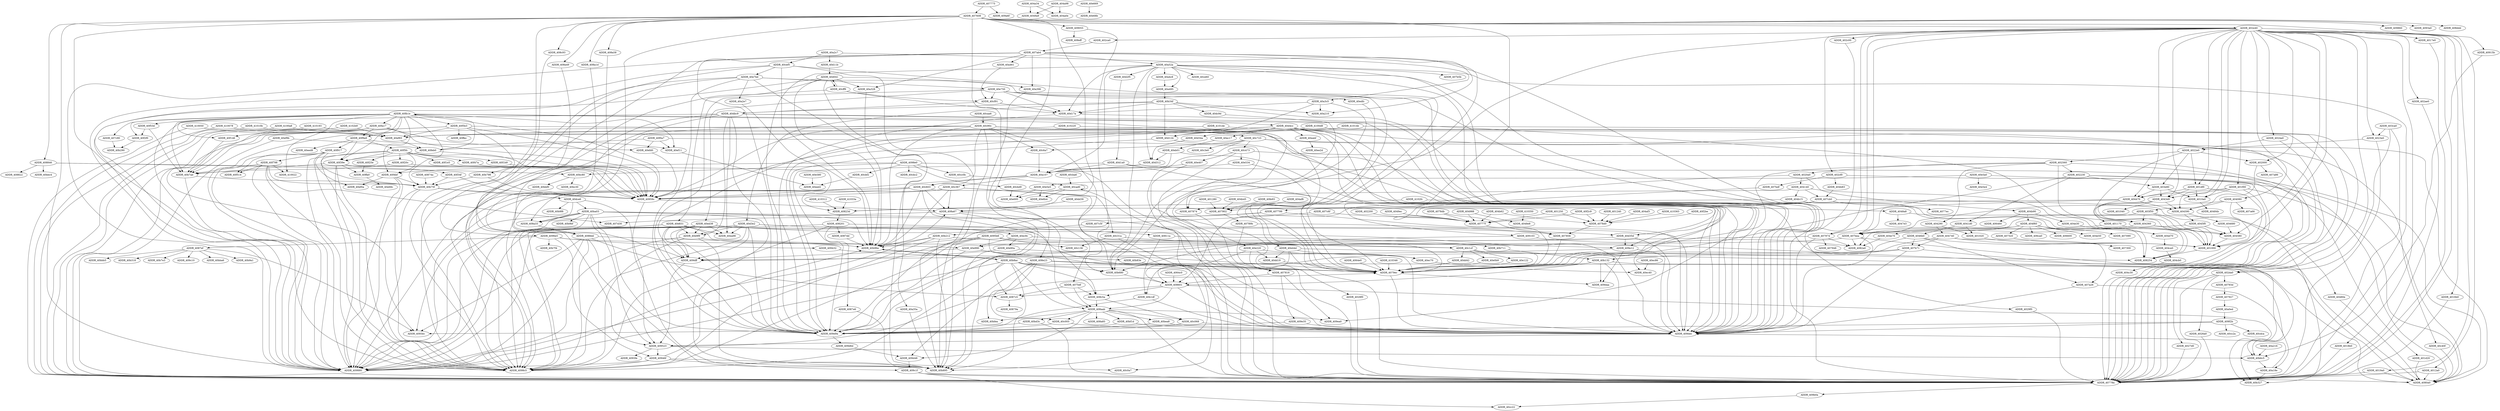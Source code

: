 DiGraph CallGraph{
ADDR_40f9a9->ADDR_40f39e
ADDR_40f9a9->ADDR_40f5fc
ADDR_40f9a9->ADDR_40ef11
ADDR_40f9a9->ADDR_40eed8
ADDR_40f9a9->ADDR_40f917
ADDR_40480e->ADDR_4080a0
ADDR_4012a0->ADDR_40778a
ADDR_4012a0->ADDR_4080a0
ADDR_40e122->ADDR_4079ec
ADDR_410346->ADDR_4079ec
ADDR_40b132->ADDR_409dec
ADDR_40b132->ADDR_4079ec
ADDR_40b132->ADDR_408601
ADDR_40b132->ADDR_409daa
ADDR_40b132->ADDR_40b327
ADDR_407608->ADDR_408c93
ADDR_407608->ADDR_4075df
ADDR_407608->ADDR_409055
ADDR_407608->ADDR_408a67
ADDR_407608->ADDR_409860
ADDR_407608->ADDR_408a1d
ADDR_407608->ADDR_40915b
ADDR_407608->ADDR_408a58
ADDR_407608->ADDR_408846
ADDR_407608->ADDR_402e40
ADDR_407608->ADDR_408a49
ADDR_407608->ADDR_408a33
ADDR_407608->ADDR_409880
ADDR_407608->ADDR_409103
ADDR_407608->ADDR_4098c5
ADDR_407608->ADDR_408e23
ADDR_407608->ADDR_4096e5
ADDR_407608->ADDR_4093a0
ADDR_407608->ADDR_408ddd
ADDR_40bea8->ADDR_409dec
ADDR_40bea8->ADDR_409d9a
ADDR_409dff->ADDR_409523
ADDR_40b1df->ADDR_409dec
ADDR_40b1df->ADDR_409d9a
ADDR_401000->ADDR_408254
ADDR_40e7bd->ADDR_4098c5
ADDR_40e7bd->ADDR_409dec
ADDR_40e7bd->ADDR_409d9a
ADDR_40e7bd->ADDR_409880
ADDR_40e7bd->ADDR_40a2e7
ADDR_40e7bd->ADDR_40a35a
ADDR_40e7bd->ADDR_40e750
ADDR_4048a8->ADDR_40480e
ADDR_4048a8->ADDR_4047e3
ADDR_408c5a->ADDR_40c068
ADDR_408c5a->ADDR_408aab
ADDR_40e9f9->ADDR_409880
ADDR_40e9f9->ADDR_4098c5
ADDR_40e9f9->ADDR_40b96e
ADDR_40e9f9->ADDR_40b895
ADDR_409e35->ADDR_409dec
ADDR_409e35->ADDR_409d9a
ADDR_40f1e5->ADDR_40959c
ADDR_4016b0->ADDR_40778a
ADDR_402000->ADDR_407a86
ADDR_402000->ADDR_403f50
ADDR_401240->ADDR_4078d0
ADDR_40e407->ADDR_40e220
ADDR_40e407->ADDR_40a107
ADDR_40ec17->ADDR_40eb01
ADDR_40ed38->ADDR_4098c5
ADDR_40ed38->ADDR_409dec
ADDR_40ed38->ADDR_409d9a
ADDR_40ed38->ADDR_409880
ADDR_40ed38->ADDR_40e9f9
ADDR_40ed38->ADDR_40ec9c
ADDR_40ed38->ADDR_40ea98
ADDR_40ed38->ADDR_409dff
ADDR_40f34f->ADDR_40959c
ADDR_40f34f->ADDR_40b75f
ADDR_40a328->ADDR_40b96e
ADDR_40b34f->ADDR_409dec
ADDR_40b34f->ADDR_40d124
ADDR_40b34f->ADDR_40dc9d
ADDR_40b34f->ADDR_40d3e2
ADDR_40b34f->ADDR_40a210
ADDR_40b34f->ADDR_40dbc9
ADDR_40b34f->ADDR_40d17a
ADDR_40fb1e->ADDR_40fa17
ADDR_40fb1e->ADDR_40f9a9
ADDR_40fb1e->ADDR_40f5b3
ADDR_40fb1e->ADDR_407874
ADDR_40fb1e->ADDR_407c90
ADDR_40fb1e->ADDR_40f4bf
ADDR_40fb1e->ADDR_40b7ab
ADDR_40fb1e->ADDR_40f39e
ADDR_40fb1e->ADDR_40959c
ADDR_40fb1e->ADDR_410022
ADDR_40fb1e->ADDR_40ef11
ADDR_40fb1e->ADDR_40f53d
ADDR_40fb1e->ADDR_40f2f0
ADDR_40fb1e->ADDR_40f146
ADDR_40fb1e->ADDR_40b75f
ADDR_40fb1e->ADDR_408254
ADDR_408c93->ADDR_409523
ADDR_41010b->ADDR_40778a
ADDR_41010b->ADDR_40ef65
ADDR_40a0ed->ADDR_409f2b
ADDR_40f25e->ADDR_40ffa0
ADDR_409d48->ADDR_409c1f
ADDR_4029f0->ADDR_40778a
ADDR_408a67->ADDR_408a33
ADDR_408a67->ADDR_408c5a
ADDR_408a67->ADDR_408aab
ADDR_4100a8->ADDR_40778a
ADDR_4100a8->ADDR_40ef65
ADDR_40f5b3->ADDR_40ef65
ADDR_40f5b3->ADDR_40b7ab
ADDR_40f5b3->ADDR_40778a
ADDR_40f5b3->ADDR_40959c
ADDR_40f5b3->ADDR_40ffec
ADDR_40f5b3->ADDR_40b798
ADDR_40f5b3->ADDR_408254
ADDR_4043d0->ADDR_401000
ADDR_4043d0->ADDR_401170
ADDR_4043d0->ADDR_401040
ADDR_4043d0->ADDR_404590
ADDR_40fa17->ADDR_40f9a9
ADDR_40fa17->ADDR_40b7ab
ADDR_40fa17->ADDR_40959c
ADDR_40fa17->ADDR_40efd0
ADDR_40fa17->ADDR_40f146
ADDR_40fa17->ADDR_4093ec
ADDR_401d20->ADDR_4080a0
ADDR_404cb0->ADDR_404c30
ADDR_408aab->ADDR_40bd3c
ADDR_408aab->ADDR_409d48
ADDR_408aab->ADDR_409ea0
ADDR_408aab->ADDR_408a85
ADDR_408aab->ADDR_40bf1d
ADDR_408aab->ADDR_40778a
ADDR_408aab->ADDR_40c068
ADDR_408aab->ADDR_40bfea
ADDR_408aab->ADDR_40bea8
ADDR_408aab->ADDR_40c005
ADDR_40f2f0->ADDR_40b290
ADDR_40feb0->ADDR_40f39e
ADDR_40feb0->ADDR_40959c
ADDR_40feb0->ADDR_40fb1e
ADDR_407ab4->ADDR_4098c5
ADDR_407ab4->ADDR_409dec
ADDR_407ab4->ADDR_40a328
ADDR_407ab4->ADDR_409d9a
ADDR_407ab4->ADDR_409880
ADDR_407ab4->ADDR_40a52a
ADDR_407ab4->ADDR_40a210
ADDR_407ab4->ADDR_40a461
ADDR_407ab4->ADDR_40a396
ADDR_407ab4->ADDR_40a3c5
ADDR_40d124->ADDR_409dec
ADDR_40d124->ADDR_409d9a
ADDR_404b45->ADDR_407902
ADDR_40caa6->ADDR_40c90c
ADDR_40793d->ADDR_407927
ADDR_410193->ADDR_40778a
ADDR_410193->ADDR_40ef65
ADDR_407b71->ADDR_4080a0
ADDR_407b71->ADDR_409dec
ADDR_407b71->ADDR_40b132
ADDR_407b71->ADDR_40b1df
ADDR_40a2e7->ADDR_40b96e
ADDR_40b75f->ADDR_409880
ADDR_40b75f->ADDR_40959c
ADDR_40b75f->ADDR_4098c5
ADDR_40b75f->ADDR_40dce6
ADDR_409523->ADDR_40946f
ADDR_409523->ADDR_4079ec
ADDR_409523->ADDR_4093fe
ADDR_409523->ADDR_40b6c5
ADDR_407c6f->ADDR_407c5f
ADDR_407c6f->ADDR_40777f
ADDR_40cc0b->ADDR_40cad0
ADDR_40a107->ADDR_40959c
ADDR_40a107->ADDR_40c367
ADDR_40a107->ADDR_40c603
ADDR_404d70->ADDR_404ce0
ADDR_409e12->ADDR_409dec
ADDR_409e12->ADDR_409dff
ADDR_409e12->ADDR_409daa
ADDR_40dbc9->ADDR_4098c5
ADDR_40dbc9->ADDR_409dec
ADDR_40dbc9->ADDR_409d9a
ADDR_40dbc9->ADDR_409880
ADDR_40dbc9->ADDR_40e9f9
ADDR_40dbc9->ADDR_40d4cc
ADDR_40dbc9->ADDR_40ea98
ADDR_40dbc9->ADDR_409dff
ADDR_407816->ADDR_409ea0
ADDR_407816->ADDR_408601
ADDR_407816->ADDR_409e35
ADDR_40fe93->ADDR_407902
ADDR_40d041->ADDR_4098c5
ADDR_40d041->ADDR_40cff9
ADDR_40d041->ADDR_40a328
ADDR_40d041->ADDR_40b895
ADDR_40d041->ADDR_409880
ADDR_40d041->ADDR_40a396
ADDR_40d041->ADDR_40b96e
ADDR_404e70->ADDR_4082a0
ADDR_40d34a->ADDR_40d312
ADDR_4102b9->ADDR_40778a
ADDR_4102b9->ADDR_40ef65
ADDR_40ba03->ADDR_4098c5
ADDR_40ba03->ADDR_409523
ADDR_40ba03->ADDR_409d9a
ADDR_40ba03->ADDR_40b895
ADDR_40ba03->ADDR_409880
ADDR_40ba03->ADDR_40b9bf
ADDR_40ba03->ADDR_408a33
ADDR_40ba03->ADDR_409dec
ADDR_40ba03->ADDR_40b96e
ADDR_40ba03->ADDR_4093ec
ADDR_407c5f->ADDR_40b212
ADDR_408a58->ADDR_4088dd
ADDR_407bea->ADDR_4080a0
ADDR_407bea->ADDR_409dec
ADDR_407bea->ADDR_409d9a
ADDR_407bea->ADDR_4082a0
ADDR_40a216->ADDR_40b6c5
ADDR_40959c->ADDR_409523
ADDR_40959c->ADDR_408a67
ADDR_404290->ADDR_401020
ADDR_404290->ADDR_404740
ADDR_40811a->ADDR_40b711
ADDR_40811a->ADDR_40b1df
ADDR_402230->ADDR_40778a
ADDR_402230->ADDR_4041d0
ADDR_402230->ADDR_4079ec
ADDR_402230->ADDR_401d20
ADDR_402230->ADDR_403e80
ADDR_404680->ADDR_404580
ADDR_401020->ADDR_401000
ADDR_40b7ab->ADDR_409880
ADDR_40b7ab->ADDR_40b75f
ADDR_41033a->ADDR_40823d
ADDR_40b96e->ADDR_40b8ac
ADDR_40b96e->ADDR_408a67
ADDR_4078db->ADDR_407856
ADDR_4078db->ADDR_40777f
ADDR_404af8->ADDR_407902
ADDR_4018b0->ADDR_40778a
ADDR_404ce0->ADDR_404cb0
ADDR_40e220->ADDR_40778a
ADDR_40e220->ADDR_40dd19
ADDR_40e220->ADDR_40ec70
ADDR_40e220->ADDR_408601
ADDR_40a2c7->ADDR_40cef5
ADDR_40a2c7->ADDR_4079ec
ADDR_40a2c7->ADDR_40d11b
ADDR_402ae0->ADDR_40778a
ADDR_403e80->ADDR_4043d0
ADDR_403e80->ADDR_4010a0
ADDR_403e80->ADDR_404470
ADDR_4022e0->ADDR_401df0
ADDR_4022e0->ADDR_404360
ADDR_4022e0->ADDR_402000
ADDR_4022e0->ADDR_402560
ADDR_4022e0->ADDR_403e80
ADDR_402ca0->ADDR_407ab4
ADDR_40a461->ADDR_40cf91
ADDR_408601->ADDR_409dec
ADDR_408601->ADDR_40b327
ADDR_408601->ADDR_4087c5
ADDR_408601->ADDR_408c5a
ADDR_408601->ADDR_408aab
ADDR_40f47a->ADDR_40959c
ADDR_4087e6->ADDR_40b895
ADDR_40c6a7->ADDR_40a107
ADDR_40f0a7->ADDR_40778a
ADDR_40f0a7->ADDR_40ef11
ADDR_40f0a7->ADDR_40feb0
ADDR_40f0a7->ADDR_40efd0
ADDR_40d2f5->ADDR_40d1a0
ADDR_4024a0->ADDR_4022e0
ADDR_4024a0->ADDR_40778a
ADDR_4098e0->ADDR_40cbd9
ADDR_4098e0->ADDR_40bc80
ADDR_4098e0->ADDR_40cbc2
ADDR_4098e0->ADDR_40778a
ADDR_4098e0->ADDR_40cc0b
ADDR_4098e0->ADDR_40cbf2
ADDR_4098e0->ADDR_40f4bf
ADDR_409055->ADDR_40b680
ADDR_409055->ADDR_408eff
ADDR_404a34->ADDR_4049a9
ADDR_404a34->ADDR_404a0e
ADDR_407974->ADDR_409dec
ADDR_407974->ADDR_407948
ADDR_407974->ADDR_409d9a
ADDR_407974->ADDR_4082a0
ADDR_40d35d->ADDR_409dec
ADDR_40d35d->ADDR_409e12
ADDR_40d35d->ADDR_40e990
ADDR_40c40f->ADDR_4080a0
ADDR_40b711->ADDR_40b132
ADDR_40d11b->ADDR_40d041
ADDR_40bf1d->ADDR_409dec
ADDR_40bf1d->ADDR_409d9a
ADDR_401df0->ADDR_4043d0
ADDR_401df0->ADDR_40778a
ADDR_401df0->ADDR_4010a0
ADDR_401df0->ADDR_404470
ADDR_407874->ADDR_407816
ADDR_40778a->ADDR_409b0a
ADDR_4020a0->ADDR_404140
ADDR_4020a0->ADDR_404b90
ADDR_4020a0->ADDR_40777f
ADDR_404740->ADDR_401000
ADDR_404740->ADDR_4079ec
ADDR_404740->ADDR_407b71
ADDR_404740->ADDR_407a26
ADDR_40a35a->ADDR_40b895
ADDR_407799->ADDR_409dec
ADDR_407799->ADDR_407d30
ADDR_407799->ADDR_409d9a
ADDR_40bc80->ADDR_40bbf0
ADDR_40bc80->ADDR_40bc30
ADDR_4064e0->ADDR_4079ec
ADDR_40ef9b->ADDR_40778a
ADDR_40ef9b->ADDR_40feb0
ADDR_408846->ADDR_40823d
ADDR_408846->ADDR_40bbc4
ADDR_408846->ADDR_40bc80
ADDR_408846->ADDR_408822
ADDR_4095b6->ADDR_4098c5
ADDR_4095b6->ADDR_40b895
ADDR_4095b6->ADDR_409880
ADDR_4095b6->ADDR_40c1cf
ADDR_4095b6->ADDR_4079ec
ADDR_4095b6->ADDR_40c136
ADDR_4095b6->ADDR_40b96e
ADDR_40c473->ADDR_40778a
ADDR_40c473->ADDR_4080a0
ADDR_40c473->ADDR_40e534
ADDR_40c473->ADDR_40e407
ADDR_40c1cf->ADDR_40e122
ADDR_40c1cf->ADDR_4079ec
ADDR_40c1cf->ADDR_40dd42
ADDR_40c1cf->ADDR_40e0b9
ADDR_4075c0->ADDR_407300
ADDR_40eb01->ADDR_409dec
ADDR_40eb01->ADDR_40d312
ADDR_40eb01->ADDR_40a107
ADDR_408201->ADDR_409880
ADDR_408201->ADDR_4087dd
ADDR_408201->ADDR_40811a
ADDR_408201->ADDR_4087e6
ADDR_408201->ADDR_4098c5
ADDR_40e831->ADDR_4098c5
ADDR_40e831->ADDR_409dec
ADDR_40e831->ADDR_409d9a
ADDR_40e831->ADDR_409880
ADDR_40e831->ADDR_40e9f9
ADDR_40e831->ADDR_40e990
ADDR_40e831->ADDR_409dff
ADDR_40e831->ADDR_40ea98
ADDR_4078d0->ADDR_407856
ADDR_40789b->ADDR_407856
ADDR_40789b->ADDR_407816
ADDR_40a18e->ADDR_409dec
ADDR_40a18e->ADDR_40b327
ADDR_4087c5->ADDR_40879a
ADDR_4045f0->ADDR_404580
ADDR_4045f0->ADDR_407bea
ADDR_4046b0->ADDR_401000
ADDR_4046b0->ADDR_4079ec
ADDR_4046b0->ADDR_407b71
ADDR_4046b0->ADDR_407a26
ADDR_402cf0->ADDR_4080a0
ADDR_402cf0->ADDR_407bdf
ADDR_402cf0->ADDR_404b83
ADDR_40d3e2->ADDR_4098c5
ADDR_40d3e2->ADDR_409dec
ADDR_40d3e2->ADDR_409d9a
ADDR_40d3e2->ADDR_40d35d
ADDR_40d3e2->ADDR_409880
ADDR_40d3e2->ADDR_40e9f9
ADDR_40d3e2->ADDR_40ea98
ADDR_40d3e2->ADDR_409dff
ADDR_404e30->ADDR_404d70
ADDR_407902->ADDR_40789b
ADDR_409c1f->ADDR_40778a
ADDR_409c1f->ADDR_4080a0
ADDR_409c1f->ADDR_40cc22
ADDR_40d1a0->ADDR_4080a0
ADDR_40d1a0->ADDR_409dec
ADDR_40d1a0->ADDR_40a107
ADDR_40d1a0->ADDR_409d9a
ADDR_40dd42->ADDR_4079ec
ADDR_4102fc->ADDR_40823d
ADDR_4102fc->ADDR_4048a8
ADDR_404b83->ADDR_407cb0
ADDR_40edfc->ADDR_4079ec
ADDR_408a33->ADDR_4088dd
ADDR_40b212->ADDR_409880
ADDR_40b212->ADDR_4098c5
ADDR_40b212->ADDR_4079ec
ADDR_40b212->ADDR_40b96e
ADDR_40b212->ADDR_40b895
ADDR_40ec9c->ADDR_409e12
ADDR_40ec9c->ADDR_40e990
ADDR_40ec9c->ADDR_40e90a
ADDR_408e23->ADDR_409d48
ADDR_408e23->ADDR_40c005
ADDR_408e23->ADDR_4079ec
ADDR_408e23->ADDR_40bfea
ADDR_408e23->ADDR_40b6c5
ADDR_40e534->ADDR_40e44d
ADDR_40e534->ADDR_40a107
ADDR_401280->ADDR_407902
ADDR_40e5e5->ADDR_40e695
ADDR_40e5e5->ADDR_40e6b4
ADDR_40f917->ADDR_4098c5
ADDR_40f917->ADDR_40f798
ADDR_40f917->ADDR_40f514
ADDR_40f917->ADDR_409880
ADDR_40f917->ADDR_40b75f
ADDR_40f917->ADDR_40ef0a
ADDR_40cad0->ADDR_40778a
ADDR_40cad0->ADDR_40e695
ADDR_40cad0->ADDR_40e6b4
ADDR_40cad0->ADDR_40cad0
ADDR_40f798->ADDR_4098c5
ADDR_40f798->ADDR_40f514
ADDR_40f798->ADDR_409880
ADDR_40f798->ADDR_40b75f
ADDR_40f798->ADDR_40b7ab
ADDR_40f798->ADDR_410022
ADDR_40f798->ADDR_407d30
ADDR_404580->ADDR_401000
ADDR_409b0a->ADDR_40cc22
ADDR_409d9a->ADDR_409d6d
ADDR_409f2b->ADDR_409dec
ADDR_409f2b->ADDR_40cdca
ADDR_409f2b->ADDR_40cc2a
ADDR_409f2b->ADDR_409d9a
ADDR_40e5a0->ADDR_40778a
ADDR_40e5a0->ADDR_40e5e4
ADDR_40e5a0->ADDR_40e5e5
ADDR_410220->ADDR_40778a
ADDR_410220->ADDR_40ef65
ADDR_40b8ac->ADDR_4098c5
ADDR_40b8ac->ADDR_409dec
ADDR_40b8ac->ADDR_408c5a
ADDR_40b8ac->ADDR_40b895
ADDR_40b8ac->ADDR_409880
ADDR_40b8ac->ADDR_4079ec
ADDR_40b8ac->ADDR_40b680
ADDR_40b8ac->ADDR_4087c5
ADDR_40b8ac->ADDR_408aab
ADDR_40b8ac->ADDR_40b96e
ADDR_40e90a->ADDR_409dec
ADDR_40e90a->ADDR_409dff
ADDR_40ec70->ADDR_40ec40
ADDR_40a4c8->ADDR_40a495
ADDR_409103->ADDR_40b680
ADDR_409103->ADDR_4082a0
ADDR_4023e0->ADDR_4022e0
ADDR_4023e0->ADDR_40778a
ADDR_40f5fc->ADDR_4098c5
ADDR_40f5fc->ADDR_40f25e
ADDR_40f5fc->ADDR_40f1b9
ADDR_40f5fc->ADDR_409880
ADDR_40f5fc->ADDR_40f1e5
ADDR_40f5fc->ADDR_40f4bf
ADDR_40f5fc->ADDR_40f39e
ADDR_40f5fc->ADDR_40959c
ADDR_40f5fc->ADDR_40f20c
ADDR_40f5fc->ADDR_40f47a
ADDR_40b6c5->ADDR_40a18e
ADDR_4096e5->ADDR_40b7f4
ADDR_4096e5->ADDR_409432
ADDR_4096e5->ADDR_40946f
ADDR_4096e5->ADDR_4087ef
ADDR_4096e5->ADDR_40b6c5
ADDR_40dd19->ADDR_4079ec
ADDR_40ffa0->ADDR_40e68c
ADDR_40b798->ADDR_40959c
ADDR_40b798->ADDR_40b75f
ADDR_40777f->ADDR_4079ec
ADDR_4087ef->ADDR_40bbb5
ADDR_4087ef->ADDR_40b318
ADDR_4087ef->ADDR_40b7e3
ADDR_4087ef->ADDR_409c10
ADDR_4087ef->ADDR_40bba6
ADDR_4087ef->ADDR_40b9a1
ADDR_4087ef->ADDR_4093ec
ADDR_4075df->ADDR_4087c5
ADDR_4075df->ADDR_408c5a
ADDR_4075df->ADDR_408aab
ADDR_404b90->ADDR_404e30
ADDR_404b90->ADDR_404f60
ADDR_404b90->ADDR_406460
ADDR_410312->ADDR_40823d
ADDR_40cf91->ADDR_40dbc9
ADDR_40cf91->ADDR_40d17a
ADDR_403ca0->ADDR_40778a
ADDR_403ca0->ADDR_4023e0
ADDR_403ca0->ADDR_402da0
ADDR_40bd3c->ADDR_40778a
ADDR_40bd3c->ADDR_4093ec
ADDR_4026a0->ADDR_40778a
ADDR_407856->ADDR_4079ec
ADDR_407bdf->ADDR_40777f
ADDR_4028f0->ADDR_40778a
ADDR_40cff9->ADDR_40e831
ADDR_40cff9->ADDR_40d041
ADDR_40cff9->ADDR_40d17a
ADDR_40cff9->ADDR_40cf91
ADDR_40ec86->ADDR_40ec40
ADDR_40f146->ADDR_40b7ab
ADDR_40c603->ADDR_4098c5
ADDR_40c603->ADDR_4079ec
ADDR_40c603->ADDR_40b895
ADDR_40c603->ADDR_409880
ADDR_40c603->ADDR_408a67
ADDR_40c603->ADDR_40959c
ADDR_40c603->ADDR_40b96e
ADDR_41014b->ADDR_40778a
ADDR_41014b->ADDR_40ef65
ADDR_40c005->ADDR_409dec
ADDR_40c005->ADDR_409d9a
ADDR_40874a->ADDR_40b75f
ADDR_4041d0->ADDR_401020
ADDR_4041d0->ADDR_4046b0
ADDR_40c367->ADDR_4098c5
ADDR_40c367->ADDR_40c31a
ADDR_40c367->ADDR_40b895
ADDR_40c367->ADDR_409880
ADDR_40c367->ADDR_408a67
ADDR_40c367->ADDR_40959c
ADDR_40c367->ADDR_40b96e
ADDR_404988->ADDR_4048e8
ADDR_404988->ADDR_40777f
ADDR_4064c0->ADDR_408601
ADDR_40e580->ADDR_40eed2
ADDR_4079ec->ADDR_409dec
ADDR_4079ec->ADDR_409daa
ADDR_407775->ADDR_407608
ADDR_407775->ADDR_409a6f
ADDR_409d6d->ADDR_409d48
ADDR_40e44d->ADDR_40778a
ADDR_40e44d->ADDR_4080a0
ADDR_40e44d->ADDR_40ec70
ADDR_40e44d->ADDR_408601
ADDR_40e44d->ADDR_40dd19
ADDR_40823d->ADDR_408201
ADDR_4010a0->ADDR_40484b
ADDR_40cbd9->ADDR_40e695
ADDR_40dce6->ADDR_408a33
ADDR_40dce6->ADDR_40b9f6
ADDR_40dce6->ADDR_409c1f
ADDR_40dce6->ADDR_40ba03
ADDR_4019a0->ADDR_40778a
ADDR_4019a0->ADDR_4080a0
ADDR_40a3c5->ADDR_40d124
ADDR_40a3c5->ADDR_40d17a
ADDR_40a3c5->ADDR_40b680
ADDR_40a3c5->ADDR_40a210
ADDR_401170->ADDR_401000
ADDR_401170->ADDR_407974
ADDR_40d17a->ADDR_409dec
ADDR_40d17a->ADDR_409d9a
ADDR_404af3->ADDR_4078d0
ADDR_4027d0->ADDR_40778a
ADDR_40f39e->ADDR_4098c5
ADDR_40f39e->ADDR_409880
ADDR_40f39e->ADDR_40b7ab
ADDR_40f39e->ADDR_40959c
ADDR_40f39e->ADDR_40f34f
ADDR_40f39e->ADDR_40ffa0
ADDR_4088dd->ADDR_4098c5
ADDR_4088dd->ADDR_40b895
ADDR_4088dd->ADDR_409880
ADDR_4088dd->ADDR_4087c5
ADDR_4088dd->ADDR_4093ec
ADDR_4088dd->ADDR_40b96e
ADDR_40efd0->ADDR_40959c
ADDR_402c00->ADDR_40778a
ADDR_410050->ADDR_40778a
ADDR_410050->ADDR_40ef65
ADDR_40cef5->ADDR_4098c5
ADDR_40cef5->ADDR_40e7bd
ADDR_40cef5->ADDR_40b895
ADDR_40cef5->ADDR_409880
ADDR_40cef5->ADDR_4079ec
ADDR_40cef5->ADDR_40b96e
ADDR_402e40->ADDR_402cf0
ADDR_402e40->ADDR_402c00
ADDR_402e40->ADDR_407bea
ADDR_402e40->ADDR_4012a0
ADDR_402e40->ADDR_407974
ADDR_402e40->ADDR_401000
ADDR_402e40->ADDR_4018b0
ADDR_402e40->ADDR_404470
ADDR_402e40->ADDR_402ae0
ADDR_402e40->ADDR_4016b0
ADDR_402e40->ADDR_402000
ADDR_402e40->ADDR_402ca0
ADDR_402e40->ADDR_4023e0
ADDR_402e40->ADDR_4024a0
ADDR_402e40->ADDR_404080
ADDR_402e40->ADDR_401f00
ADDR_402e40->ADDR_4029f0
ADDR_402e40->ADDR_401df0
ADDR_402e40->ADDR_402da0
ADDR_402e40->ADDR_4028f0
ADDR_402e40->ADDR_4043d0
ADDR_402e40->ADDR_40778a
ADDR_402e40->ADDR_404590
ADDR_402e40->ADDR_4017e0
ADDR_402e40->ADDR_4010a0
ADDR_402e40->ADDR_4019a0
ADDR_402e40->ADDR_404580
ADDR_40d312->ADDR_40a107
ADDR_404590->ADDR_404680
ADDR_404590->ADDR_4045f0
ADDR_40c723->ADDR_4080a0
ADDR_40c723->ADDR_40c40f
ADDR_40c723->ADDR_40c3e0
ADDR_40c723->ADDR_40778a
ADDR_40c723->ADDR_40c473
ADDR_40c723->ADDR_40c6a7
ADDR_410365->ADDR_4078d0
ADDR_40915b->ADDR_40b6c5
ADDR_40c90c->ADDR_4098c5
ADDR_40c90c->ADDR_409dec
ADDR_40c90c->ADDR_40b895
ADDR_40c90c->ADDR_409880
ADDR_40c90c->ADDR_4079ec
ADDR_40c90c->ADDR_40c603
ADDR_40c90c->ADDR_40c723
ADDR_40c90c->ADDR_40959c
ADDR_40c90c->ADDR_40b680
ADDR_40c90c->ADDR_40c6a7
ADDR_40c90c->ADDR_40b96e
ADDR_40e990->ADDR_409dec
ADDR_40e990->ADDR_409dff
ADDR_40e990->ADDR_409d9a
ADDR_407cb0->ADDR_4077ec
ADDR_407cb0->ADDR_407902
ADDR_407cb0->ADDR_40823d
ADDR_407cb0->ADDR_40b327
ADDR_407cb0->ADDR_408601
ADDR_407cb0->ADDR_408254
ADDR_40e750->ADDR_409dec
ADDR_40e750->ADDR_409d9a
ADDR_40e750->ADDR_4079ec
ADDR_40e750->ADDR_40edfc
ADDR_40e750->ADDR_40ed38
ADDR_40e750->ADDR_40cf91
ADDR_40e750->ADDR_40d17a
ADDR_40a495->ADDR_40b34f
ADDR_40dd39->ADDR_408a67
ADDR_404470->ADDR_401000
ADDR_404470->ADDR_407bea
ADDR_404470->ADDR_404590
ADDR_404470->ADDR_407799
ADDR_40f20c->ADDR_40959c
ADDR_40f20c->ADDR_40b7ab
ADDR_404a98->ADDR_4049a9
ADDR_404a98->ADDR_404a0e
ADDR_40a52a->ADDR_409dec
ADDR_40a52a->ADDR_40d17a
ADDR_40a52a->ADDR_40d2f5
ADDR_40a52a->ADDR_409d9a
ADDR_40a52a->ADDR_409ea0
ADDR_40a52a->ADDR_4079ec
ADDR_40a52a->ADDR_40d312
ADDR_40a52a->ADDR_40778a
ADDR_40a52a->ADDR_40a4c8
ADDR_40a52a->ADDR_40b680
ADDR_40a52a->ADDR_407b5b
ADDR_40a52a->ADDR_40a495
ADDR_40a52a->ADDR_40ce60
ADDR_40a52a->ADDR_40a107
ADDR_40c31a->ADDR_40c1cf
ADDR_40c31a->ADDR_40c0a7
ADDR_40c31a->ADDR_40c136
ADDR_40e669->ADDR_40e68b
ADDR_404b15->ADDR_408254
ADDR_404b15->ADDR_407874
ADDR_40eabf->ADDR_40ee2d
ADDR_40b680->ADDR_408601
ADDR_40ef11->ADDR_40eed2
ADDR_40d4cc->ADDR_409dec
ADDR_40d4cc->ADDR_40d124
ADDR_40d4cc->ADDR_40eabf
ADDR_40d4cc->ADDR_409d9a
ADDR_40d4cc->ADDR_40d34a
ADDR_40d4cc->ADDR_40d35d
ADDR_40d4cc->ADDR_40778a
ADDR_40d4cc->ADDR_40959c
ADDR_40d4cc->ADDR_40ec17
ADDR_40d4cc->ADDR_409e12
ADDR_40d4cc->ADDR_40ec40
ADDR_40d4cc->ADDR_409dff
ADDR_404360->ADDR_404580
ADDR_404360->ADDR_407bea
ADDR_40946f->ADDR_409880
ADDR_40946f->ADDR_4098c5
ADDR_40946f->ADDR_40c0a7
ADDR_40946f->ADDR_40b96e
ADDR_40946f->ADDR_40b895
ADDR_410350->ADDR_4048e8
ADDR_404080->ADDR_401000
ADDR_404080->ADDR_407bea
ADDR_404080->ADDR_407a66
ADDR_404080->ADDR_404590
ADDR_409dec->ADDR_409523
ADDR_408a1d->ADDR_4088dd
ADDR_404f60->ADDR_4082a0
ADDR_404f60->ADDR_406ca0
ADDR_404f60->ADDR_406600
ADDR_404f60->ADDR_404e50
ADDR_404f60->ADDR_4075c0
ADDR_404f60->ADDR_407090
ADDR_404f60->ADDR_404e70
ADDR_40b83e->ADDR_4079ec
ADDR_401f00->ADDR_4043d0
ADDR_401f00->ADDR_40778a
ADDR_401f00->ADDR_4010a0
ADDR_401f00->ADDR_4080a0
ADDR_401f00->ADDR_404470
ADDR_410078->ADDR_40778a
ADDR_410078->ADDR_40ef65
ADDR_407c90->ADDR_40b290
ADDR_40f2c9->ADDR_4078d0
ADDR_40f2c9->ADDR_40777f
ADDR_40cba6->ADDR_40cad0
ADDR_402da0->ADDR_4026a0
ADDR_402da0->ADDR_40778a
ADDR_402da0->ADDR_40793d
ADDR_402da0->ADDR_4027d0
ADDR_40f4bf->ADDR_409880
ADDR_40f4bf->ADDR_4098c5
ADDR_40f4bf->ADDR_40ef0a
ADDR_40f4bf->ADDR_40b75f
ADDR_404140->ADDR_407874
ADDR_404140->ADDR_407cb0
ADDR_404140->ADDR_408254
ADDR_404140->ADDR_404b15
ADDR_40dc9d->ADDR_40b680
ADDR_40c068->ADDR_409dec
ADDR_40c068->ADDR_409d9a
ADDR_402560->ADDR_4079ec
ADDR_402560->ADDR_404290
ADDR_402560->ADDR_40778a
ADDR_402560->ADDR_4020a0
ADDR_402560->ADDR_402230
ADDR_402560->ADDR_404360
ADDR_407a26->ADDR_409dec
ADDR_407a26->ADDR_40a18e
ADDR_40f2be->ADDR_4078d0
ADDR_408a49->ADDR_4088dd
ADDR_402200->ADDR_40777f
ADDR_40f1b9->ADDR_40959c
ADDR_4049ec->ADDR_40777f
ADDR_401250->ADDR_4078d0
ADDR_401250->ADDR_40777f
ADDR_409432->ADDR_40b83e
ADDR_404b62->ADDR_4078d0
ADDR_404b62->ADDR_40777f
ADDR_4017e0->ADDR_40778a
ADDR_403f50->ADDR_401000
ADDR_403f50->ADDR_404360
ADDR_403f50->ADDR_404580
ADDR_403f50->ADDR_407bea
ADDR_4087dd->ADDR_40b96e
ADDR_407927->ADDR_40a0ed
ADDR_40a396->ADDR_40b895
ADDR_40ef65->ADDR_40feb0
ADDR_40f53d->ADDR_40f2f0
ADDR_40f53d->ADDR_40b7ab
ADDR_40cbf2->ADDR_40eed2
ADDR_4101de->ADDR_40778a
ADDR_4101de->ADDR_40ef65
ADDR_4100d8->ADDR_40778a
ADDR_4100d8->ADDR_40ef65
ADDR_40e0b9->ADDR_4079ec
}
